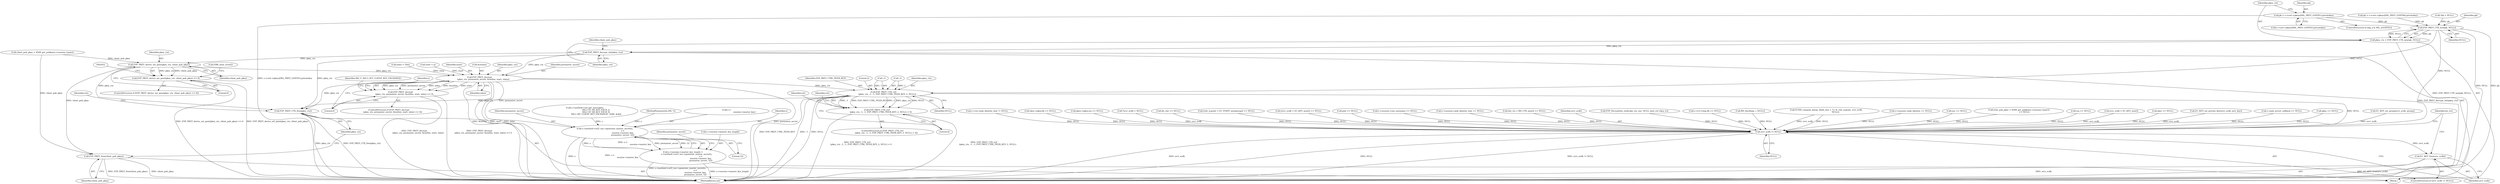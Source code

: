 digraph "0_openssl_3c66a669dfc7b3792f7af0758ea26fe8502ce70c@array" {
"1001991" [label="(Call,pk = s->cert->pkeys[SSL_PKEY_GOST01].privatekey)"];
"1002004" [label="(Call,EVP_PKEY_CTX_new(pk, NULL))"];
"1002002" [label="(Call,pkey_ctx = EVP_PKEY_CTX_new(pk, NULL))"];
"1002007" [label="(Call,EVP_PKEY_decrypt_init(pkey_ctx))"];
"1002022" [label="(Call,EVP_PKEY_derive_set_peer(pkey_ctx, client_pub_pkey))"];
"1002021" [label="(Call,EVP_PKEY_derive_set_peer(pkey_ctx, client_pub_pkey) <= 0)"];
"1002063" [label="(Call,EVP_PKEY_decrypt\n            (pkey_ctx, premaster_secret, &outlen, start, inlen))"];
"1002062" [label="(Call,EVP_PKEY_decrypt\n            (pkey_ctx, premaster_secret, &outlen, start, inlen) <= 0)"];
"1002082" [label="(Call,s->method->ssl3_enc->generate_master_secret(s,\n                                                        s->\n                                                        session->master_key,\n                                                        premaster_secret, 32))"];
"1002076" [label="(Call,s->session->master_key_length =\n            s->method->ssl3_enc->generate_master_secret(s,\n                                                        s->\n                                                        session->master_key,\n                                                        premaster_secret, 32))"];
"1002097" [label="(Call,EVP_PKEY_CTX_ctrl\n            (pkey_ctx, -1, -1, EVP_PKEY_CTRL_PEER_KEY, 2, NULL))"];
"1002096" [label="(Call,EVP_PKEY_CTX_ctrl\n            (pkey_ctx, -1, -1, EVP_PKEY_CTRL_PEER_KEY, 2, NULL) > 0)"];
"1002117" [label="(Call,EVP_PKEY_CTX_free(pkey_ctx))"];
"1002147" [label="(Call,srvr_ecdh != NULL)"];
"1002150" [label="(Call,EC_KEY_free(srvr_ecdh))"];
"1002115" [label="(Call,EVP_PKEY_free(client_pub_pkey))"];
"1001321" [label="(Call,EC_KEY_set_group(srvr_ecdh, group))"];
"1001747" [label="(Call,s->ctx->psk_identity_hint != NULL)"];
"1000625" [label="(Call,skey->pkey.dh == NULL)"];
"1000295" [label="(Call,pkey->pkey.rsa == NULL)"];
"1000169" [label="(Call,*srvr_ecdh = NULL)"];
"1001993" [label="(Call,s->cert->pkeys[SSL_PKEY_GOST01].privatekey)"];
"1000704" [label="(Call,dh_clnt == NULL)"];
"1002023" [label="(Identifier,pkey_ctx)"];
"1002006" [label="(Identifier,NULL)"];
"1001334" [label="(Call,(clnt_ecpoint = EC_POINT_new(group)) == NULL)"];
"1001267" [label="(Call,(srvr_ecdh = EC_KEY_new()) == NULL)"];
"1002150" [label="(Call,EC_KEY_free(srvr_ecdh))"];
"1002063" [label="(Call,EVP_PKEY_decrypt\n            (pkey_ctx, premaster_secret, &outlen, start, inlen))"];
"1002108" [label="(Identifier,ret)"];
"1002098" [label="(Identifier,pkey_ctx)"];
"1002020" [label="(ControlStructure,if (EVP_PKEY_derive_set_peer(pkey_ctx, client_pub_pkey) <= 0))"];
"1002083" [label="(Identifier,s)"];
"1000730" [label="(Call,pub == NULL)"];
"1002151" [label="(Identifier,srvr_ecdh)"];
"1001894" [label="(Call,s->session->srp_username == NULL)"];
"1002146" [label="(ControlStructure,if (srvr_ecdh != NULL))"];
"1002073" [label="(Identifier,SSL_F_SSL3_GET_CLIENT_KEY_EXCHANGE)"];
"1001754" [label="(Call,s->session->psk_identity_hint == NULL)"];
"1001409" [label="(Call,(bn_ctx = BN_CTX_new()) == NULL)"];
"1002148" [label="(Identifier,srvr_ecdh)"];
"1002096" [label="(Call,EVP_PKEY_CTX_ctrl\n            (pkey_ctx, -1, -1, EVP_PKEY_CTRL_PEER_KEY, 2, NULL) > 0)"];
"1002101" [label="(Call,-1)"];
"1001975" [label="(Call,pk = s->cert->pkeys[SSL_PKEY_GOST94].privatekey)"];
"1002008" [label="(Identifier,pkey_ctx)"];
"1001987" [label="(ControlStructure,if (alg_a & SSL_aGOST01))"];
"1001064" [label="(Call,EVP_DecryptInit_ex(&ciph_ctx, enc, NULL, kssl_ctx->key, iv))"];
"1002118" [label="(Identifier,pkey_ctx)"];
"1000649" [label="(Call,s->s3->tmp.dh == NULL)"];
"1002089" [label="(Identifier,premaster_secret)"];
"1001829" [label="(Call,BN_bin2bn(p, i, NULL))"];
"1002002" [label="(Call,pkey_ctx = EVP_PKEY_CTX_new(pk, NULL))"];
"1002092" [label="(Identifier,premaster_secret)"];
"1001475" [label="(Call,ECDH_compute_key(p, (field_size + 7) / 8, clnt_ecpoint, srvr_ecdh,\n                             NULL))"];
"1001707" [label="(Call,s->session->psk_identity == NULL)"];
"1002021" [label="(Call,EVP_PKEY_derive_set_peer(pkey_ctx, client_pub_pkey) <= 0)"];
"1001992" [label="(Identifier,pk)"];
"1002097" [label="(Call,EVP_PKEY_CTX_ctrl\n            (pkey_ctx, -1, -1, EVP_PKEY_CTRL_PEER_KEY, 2, NULL))"];
"1000186" [label="(Call,s->method->ssl_get_message(s,\n                                   SSL3_ST_SR_KEY_EXCH_A,\n                                   SSL3_ST_SR_KEY_EXCH_B,\n                                   SSL3_MT_CLIENT_KEY_EXCHANGE, 2048, &ok))"];
"1000142" [label="(MethodParameterIn,SSL *s)"];
"1002117" [label="(Call,EVP_PKEY_CTX_free(pkey_ctx))"];
"1002103" [label="(Identifier,EVP_PKEY_CTRL_PEER_KEY)"];
"1002104" [label="(Literal,2)"];
"1001053" [label="(Call,enc == NULL)"];
"1002116" [label="(Identifier,client_pub_pkey)"];
"1002007" [label="(Call,EVP_PKEY_decrypt_init(pkey_ctx))"];
"1002062" [label="(Call,EVP_PKEY_decrypt\n            (pkey_ctx, premaster_secret, &outlen, start, inlen) <= 0)"];
"1002149" [label="(Identifier,NULL)"];
"1002106" [label="(Literal,0)"];
"1002003" [label="(Identifier,pkey_ctx)"];
"1001364" [label="(Call,(clnt_pub_pkey = X509_get_pubkey(s->session->peer))\n                 == NULL)"];
"1002068" [label="(Identifier,start)"];
"1000260" [label="(Call,rsa == NULL)"];
"1002066" [label="(Call,&outlen)"];
"1002025" [label="(Literal,0)"];
"1002084" [label="(Call,s->\n                                                        session->master_key)"];
"1002022" [label="(Call,EVP_PKEY_derive_set_peer(pkey_ctx, client_pub_pkey))"];
"1002105" [label="(Identifier,NULL)"];
"1002009" [label="(Call,client_pub_pkey = X509_get_pubkey(s->session->peer))"];
"1001946" [label="(Call,*pk = NULL)"];
"1002082" [label="(Call,s->method->ssl3_enc->generate_master_secret(s,\n                                                        s->\n                                                        session->master_key,\n                                                        premaster_secret, 32))"];
"1002026" [label="(Call,ERR_clear_error())"];
"1001935" [label="(Block,)"];
"1002090" [label="(Literal,32)"];
"1002077" [label="(Call,s->session->master_key_length)"];
"1002010" [label="(Identifier,client_pub_pkey)"];
"1002120" [label="(Identifier,ret)"];
"1002112" [label="(Identifier,ret)"];
"1001268" [label="(Call,srvr_ecdh = EC_KEY_new())"];
"1002070" [label="(Literal,0)"];
"1002095" [label="(ControlStructure,if (EVP_PKEY_CTX_ctrl\n            (pkey_ctx, -1, -1, EVP_PKEY_CTRL_PEER_KEY, 2, NULL) > 0))"];
"1002079" [label="(Identifier,s)"];
"1002115" [label="(Call,EVP_PKEY_free(client_pub_pkey))"];
"1002076" [label="(Call,s->session->master_key_length =\n            s->method->ssl3_enc->generate_master_secret(s,\n                                                        s->\n                                                        session->master_key,\n                                                        premaster_secret, 32))"];
"1000616" [label="(Call,skey == NULL)"];
"1002147" [label="(Call,srvr_ecdh != NULL)"];
"1002069" [label="(Identifier,inlen)"];
"1001325" [label="(Call,EC_KEY_set_private_key(srvr_ecdh, priv_key))"];
"1002061" [label="(ControlStructure,if (EVP_PKEY_decrypt\n            (pkey_ctx, premaster_secret, &outlen, start, inlen) <= 0))"];
"1001590" [label="(Call,s->psk_server_callback == NULL)"];
"1002064" [label="(Identifier,pkey_ctx)"];
"1001991" [label="(Call,pk = s->cert->pkeys[SSL_PKEY_GOST01].privatekey)"];
"1002153" [label="(Identifier,bn_ctx)"];
"1002162" [label="(MethodReturn,int)"];
"1002065" [label="(Identifier,premaster_secret)"];
"1002005" [label="(Identifier,pk)"];
"1002058" [label="(Call,inlen = Tlen)"];
"1002099" [label="(Call,-1)"];
"1002004" [label="(Call,EVP_PKEY_CTX_new(pk, NULL))"];
"1000286" [label="(Call,pkey == NULL)"];
"1002055" [label="(Call,start = p)"];
"1002024" [label="(Identifier,client_pub_pkey)"];
"1001991" -> "1001987"  [label="AST: "];
"1001991" -> "1001993"  [label="CFG: "];
"1001992" -> "1001991"  [label="AST: "];
"1001993" -> "1001991"  [label="AST: "];
"1002003" -> "1001991"  [label="CFG: "];
"1001991" -> "1002162"  [label="DDG: s->cert->pkeys[SSL_PKEY_GOST01].privatekey"];
"1001991" -> "1002004"  [label="DDG: pk"];
"1002004" -> "1002002"  [label="AST: "];
"1002004" -> "1002006"  [label="CFG: "];
"1002005" -> "1002004"  [label="AST: "];
"1002006" -> "1002004"  [label="AST: "];
"1002002" -> "1002004"  [label="CFG: "];
"1002004" -> "1002162"  [label="DDG: NULL"];
"1002004" -> "1002162"  [label="DDG: pk"];
"1002004" -> "1002002"  [label="DDG: pk"];
"1002004" -> "1002002"  [label="DDG: NULL"];
"1001946" -> "1002004"  [label="DDG: pk"];
"1001975" -> "1002004"  [label="DDG: pk"];
"1002004" -> "1002097"  [label="DDG: NULL"];
"1002004" -> "1002147"  [label="DDG: NULL"];
"1002002" -> "1001935"  [label="AST: "];
"1002003" -> "1002002"  [label="AST: "];
"1002008" -> "1002002"  [label="CFG: "];
"1002002" -> "1002162"  [label="DDG: EVP_PKEY_CTX_new(pk, NULL)"];
"1002002" -> "1002007"  [label="DDG: pkey_ctx"];
"1002007" -> "1001935"  [label="AST: "];
"1002007" -> "1002008"  [label="CFG: "];
"1002008" -> "1002007"  [label="AST: "];
"1002010" -> "1002007"  [label="CFG: "];
"1002007" -> "1002162"  [label="DDG: EVP_PKEY_decrypt_init(pkey_ctx)"];
"1002007" -> "1002022"  [label="DDG: pkey_ctx"];
"1002007" -> "1002063"  [label="DDG: pkey_ctx"];
"1002007" -> "1002117"  [label="DDG: pkey_ctx"];
"1002022" -> "1002021"  [label="AST: "];
"1002022" -> "1002024"  [label="CFG: "];
"1002023" -> "1002022"  [label="AST: "];
"1002024" -> "1002022"  [label="AST: "];
"1002025" -> "1002022"  [label="CFG: "];
"1002022" -> "1002021"  [label="DDG: pkey_ctx"];
"1002022" -> "1002021"  [label="DDG: client_pub_pkey"];
"1002009" -> "1002022"  [label="DDG: client_pub_pkey"];
"1002022" -> "1002063"  [label="DDG: pkey_ctx"];
"1002022" -> "1002115"  [label="DDG: client_pub_pkey"];
"1002022" -> "1002117"  [label="DDG: pkey_ctx"];
"1002021" -> "1002020"  [label="AST: "];
"1002021" -> "1002025"  [label="CFG: "];
"1002025" -> "1002021"  [label="AST: "];
"1002026" -> "1002021"  [label="CFG: "];
"1002032" -> "1002021"  [label="CFG: "];
"1002021" -> "1002162"  [label="DDG: EVP_PKEY_derive_set_peer(pkey_ctx, client_pub_pkey)"];
"1002021" -> "1002162"  [label="DDG: EVP_PKEY_derive_set_peer(pkey_ctx, client_pub_pkey) <= 0"];
"1002063" -> "1002062"  [label="AST: "];
"1002063" -> "1002069"  [label="CFG: "];
"1002064" -> "1002063"  [label="AST: "];
"1002065" -> "1002063"  [label="AST: "];
"1002066" -> "1002063"  [label="AST: "];
"1002068" -> "1002063"  [label="AST: "];
"1002069" -> "1002063"  [label="AST: "];
"1002070" -> "1002063"  [label="CFG: "];
"1002063" -> "1002162"  [label="DDG: premaster_secret"];
"1002063" -> "1002162"  [label="DDG: &outlen"];
"1002063" -> "1002162"  [label="DDG: start"];
"1002063" -> "1002162"  [label="DDG: inlen"];
"1002063" -> "1002062"  [label="DDG: pkey_ctx"];
"1002063" -> "1002062"  [label="DDG: premaster_secret"];
"1002063" -> "1002062"  [label="DDG: inlen"];
"1002063" -> "1002062"  [label="DDG: &outlen"];
"1002063" -> "1002062"  [label="DDG: start"];
"1002055" -> "1002063"  [label="DDG: start"];
"1002058" -> "1002063"  [label="DDG: inlen"];
"1002063" -> "1002082"  [label="DDG: premaster_secret"];
"1002063" -> "1002097"  [label="DDG: pkey_ctx"];
"1002063" -> "1002117"  [label="DDG: pkey_ctx"];
"1002062" -> "1002061"  [label="AST: "];
"1002062" -> "1002070"  [label="CFG: "];
"1002070" -> "1002062"  [label="AST: "];
"1002073" -> "1002062"  [label="CFG: "];
"1002079" -> "1002062"  [label="CFG: "];
"1002062" -> "1002162"  [label="DDG: EVP_PKEY_decrypt\n            (pkey_ctx, premaster_secret, &outlen, start, inlen) <= 0"];
"1002062" -> "1002162"  [label="DDG: EVP_PKEY_decrypt\n            (pkey_ctx, premaster_secret, &outlen, start, inlen)"];
"1002082" -> "1002076"  [label="AST: "];
"1002082" -> "1002090"  [label="CFG: "];
"1002083" -> "1002082"  [label="AST: "];
"1002084" -> "1002082"  [label="AST: "];
"1002089" -> "1002082"  [label="AST: "];
"1002090" -> "1002082"  [label="AST: "];
"1002076" -> "1002082"  [label="CFG: "];
"1002082" -> "1002162"  [label="DDG: s"];
"1002082" -> "1002162"  [label="DDG: s->\n                                                        session->master_key"];
"1002082" -> "1002076"  [label="DDG: s"];
"1002082" -> "1002076"  [label="DDG: s->\n                                                        session->master_key"];
"1002082" -> "1002076"  [label="DDG: premaster_secret"];
"1002082" -> "1002076"  [label="DDG: 32"];
"1000186" -> "1002082"  [label="DDG: s"];
"1000142" -> "1002082"  [label="DDG: s"];
"1002076" -> "1001935"  [label="AST: "];
"1002077" -> "1002076"  [label="AST: "];
"1002092" -> "1002076"  [label="CFG: "];
"1002076" -> "1002162"  [label="DDG: s->session->master_key_length"];
"1002076" -> "1002162"  [label="DDG: s->method->ssl3_enc->generate_master_secret(s,\n                                                        s->\n                                                        session->master_key,\n                                                        premaster_secret, 32)"];
"1002097" -> "1002096"  [label="AST: "];
"1002097" -> "1002105"  [label="CFG: "];
"1002098" -> "1002097"  [label="AST: "];
"1002099" -> "1002097"  [label="AST: "];
"1002101" -> "1002097"  [label="AST: "];
"1002103" -> "1002097"  [label="AST: "];
"1002104" -> "1002097"  [label="AST: "];
"1002105" -> "1002097"  [label="AST: "];
"1002106" -> "1002097"  [label="CFG: "];
"1002097" -> "1002162"  [label="DDG: EVP_PKEY_CTRL_PEER_KEY"];
"1002097" -> "1002162"  [label="DDG: -1"];
"1002097" -> "1002162"  [label="DDG: NULL"];
"1002097" -> "1002096"  [label="DDG: -1"];
"1002097" -> "1002096"  [label="DDG: EVP_PKEY_CTRL_PEER_KEY"];
"1002097" -> "1002096"  [label="DDG: 2"];
"1002097" -> "1002096"  [label="DDG: pkey_ctx"];
"1002097" -> "1002096"  [label="DDG: NULL"];
"1002099" -> "1002097"  [label="DDG: 1"];
"1002101" -> "1002097"  [label="DDG: 1"];
"1002097" -> "1002117"  [label="DDG: pkey_ctx"];
"1002097" -> "1002147"  [label="DDG: NULL"];
"1002096" -> "1002095"  [label="AST: "];
"1002096" -> "1002106"  [label="CFG: "];
"1002106" -> "1002096"  [label="AST: "];
"1002108" -> "1002096"  [label="CFG: "];
"1002112" -> "1002096"  [label="CFG: "];
"1002096" -> "1002162"  [label="DDG: EVP_PKEY_CTX_ctrl\n            (pkey_ctx, -1, -1, EVP_PKEY_CTRL_PEER_KEY, 2, NULL)"];
"1002096" -> "1002162"  [label="DDG: EVP_PKEY_CTX_ctrl\n            (pkey_ctx, -1, -1, EVP_PKEY_CTRL_PEER_KEY, 2, NULL) > 0"];
"1002117" -> "1001935"  [label="AST: "];
"1002117" -> "1002118"  [label="CFG: "];
"1002118" -> "1002117"  [label="AST: "];
"1002120" -> "1002117"  [label="CFG: "];
"1002117" -> "1002162"  [label="DDG: pkey_ctx"];
"1002117" -> "1002162"  [label="DDG: EVP_PKEY_CTX_free(pkey_ctx)"];
"1002147" -> "1002146"  [label="AST: "];
"1002147" -> "1002149"  [label="CFG: "];
"1002148" -> "1002147"  [label="AST: "];
"1002149" -> "1002147"  [label="AST: "];
"1002151" -> "1002147"  [label="CFG: "];
"1002153" -> "1002147"  [label="CFG: "];
"1002147" -> "1002162"  [label="DDG: srvr_ecdh != NULL"];
"1002147" -> "1002162"  [label="DDG: srvr_ecdh"];
"1002147" -> "1002162"  [label="DDG: NULL"];
"1001325" -> "1002147"  [label="DDG: srvr_ecdh"];
"1001321" -> "1002147"  [label="DDG: srvr_ecdh"];
"1001475" -> "1002147"  [label="DDG: srvr_ecdh"];
"1001475" -> "1002147"  [label="DDG: NULL"];
"1001268" -> "1002147"  [label="DDG: srvr_ecdh"];
"1000169" -> "1002147"  [label="DDG: srvr_ecdh"];
"1001053" -> "1002147"  [label="DDG: NULL"];
"1001707" -> "1002147"  [label="DDG: NULL"];
"1001754" -> "1002147"  [label="DDG: NULL"];
"1000625" -> "1002147"  [label="DDG: NULL"];
"1000295" -> "1002147"  [label="DDG: NULL"];
"1001590" -> "1002147"  [label="DDG: NULL"];
"1000704" -> "1002147"  [label="DDG: NULL"];
"1001334" -> "1002147"  [label="DDG: NULL"];
"1001747" -> "1002147"  [label="DDG: NULL"];
"1001409" -> "1002147"  [label="DDG: NULL"];
"1000616" -> "1002147"  [label="DDG: NULL"];
"1001364" -> "1002147"  [label="DDG: NULL"];
"1001267" -> "1002147"  [label="DDG: NULL"];
"1000260" -> "1002147"  [label="DDG: NULL"];
"1001064" -> "1002147"  [label="DDG: NULL"];
"1000286" -> "1002147"  [label="DDG: NULL"];
"1000649" -> "1002147"  [label="DDG: NULL"];
"1001829" -> "1002147"  [label="DDG: NULL"];
"1000730" -> "1002147"  [label="DDG: NULL"];
"1001894" -> "1002147"  [label="DDG: NULL"];
"1002147" -> "1002150"  [label="DDG: srvr_ecdh"];
"1002150" -> "1002146"  [label="AST: "];
"1002150" -> "1002151"  [label="CFG: "];
"1002151" -> "1002150"  [label="AST: "];
"1002153" -> "1002150"  [label="CFG: "];
"1002150" -> "1002162"  [label="DDG: srvr_ecdh"];
"1002150" -> "1002162"  [label="DDG: EC_KEY_free(srvr_ecdh)"];
"1002115" -> "1001935"  [label="AST: "];
"1002115" -> "1002116"  [label="CFG: "];
"1002116" -> "1002115"  [label="AST: "];
"1002118" -> "1002115"  [label="CFG: "];
"1002115" -> "1002162"  [label="DDG: client_pub_pkey"];
"1002115" -> "1002162"  [label="DDG: EVP_PKEY_free(client_pub_pkey)"];
"1002009" -> "1002115"  [label="DDG: client_pub_pkey"];
}
